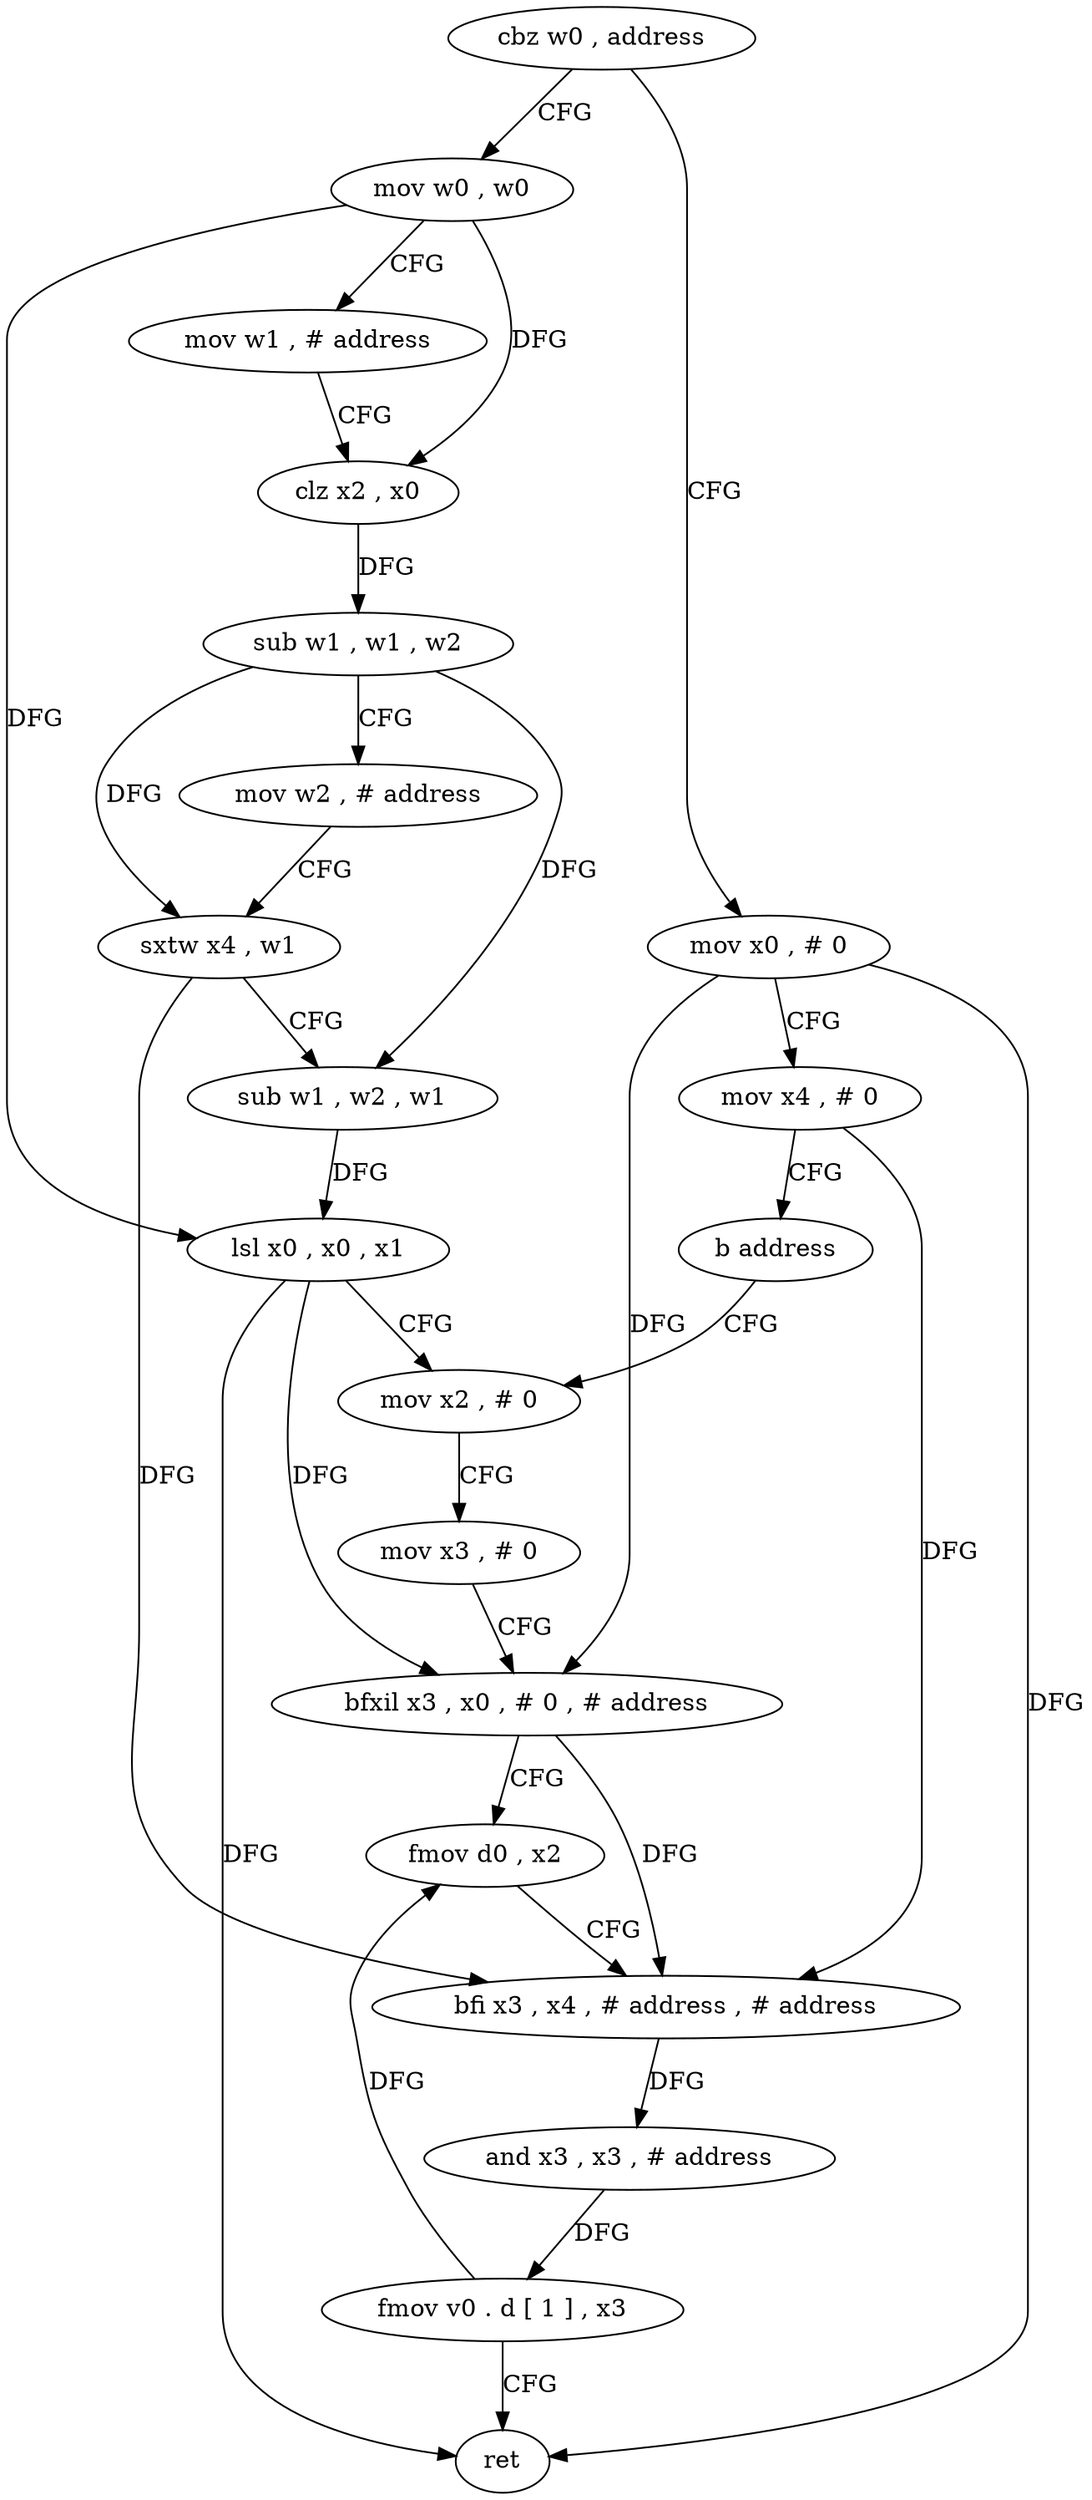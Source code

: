 digraph "func" {
"4543348" [label = "cbz w0 , address" ]
"4543416" [label = "mov x0 , # 0" ]
"4543352" [label = "mov w0 , w0" ]
"4543420" [label = "mov x4 , # 0" ]
"4543424" [label = "b address" ]
"4543384" [label = "mov x2 , # 0" ]
"4543356" [label = "mov w1 , # address" ]
"4543360" [label = "clz x2 , x0" ]
"4543364" [label = "sub w1 , w1 , w2" ]
"4543368" [label = "mov w2 , # address" ]
"4543372" [label = "sxtw x4 , w1" ]
"4543376" [label = "sub w1 , w2 , w1" ]
"4543380" [label = "lsl x0 , x0 , x1" ]
"4543388" [label = "mov x3 , # 0" ]
"4543392" [label = "bfxil x3 , x0 , # 0 , # address" ]
"4543396" [label = "fmov d0 , x2" ]
"4543400" [label = "bfi x3 , x4 , # address , # address" ]
"4543404" [label = "and x3 , x3 , # address" ]
"4543408" [label = "fmov v0 . d [ 1 ] , x3" ]
"4543412" [label = "ret" ]
"4543348" -> "4543416" [ label = "CFG" ]
"4543348" -> "4543352" [ label = "CFG" ]
"4543416" -> "4543420" [ label = "CFG" ]
"4543416" -> "4543392" [ label = "DFG" ]
"4543416" -> "4543412" [ label = "DFG" ]
"4543352" -> "4543356" [ label = "CFG" ]
"4543352" -> "4543360" [ label = "DFG" ]
"4543352" -> "4543380" [ label = "DFG" ]
"4543420" -> "4543424" [ label = "CFG" ]
"4543420" -> "4543400" [ label = "DFG" ]
"4543424" -> "4543384" [ label = "CFG" ]
"4543384" -> "4543388" [ label = "CFG" ]
"4543356" -> "4543360" [ label = "CFG" ]
"4543360" -> "4543364" [ label = "DFG" ]
"4543364" -> "4543368" [ label = "CFG" ]
"4543364" -> "4543372" [ label = "DFG" ]
"4543364" -> "4543376" [ label = "DFG" ]
"4543368" -> "4543372" [ label = "CFG" ]
"4543372" -> "4543376" [ label = "CFG" ]
"4543372" -> "4543400" [ label = "DFG" ]
"4543376" -> "4543380" [ label = "DFG" ]
"4543380" -> "4543384" [ label = "CFG" ]
"4543380" -> "4543392" [ label = "DFG" ]
"4543380" -> "4543412" [ label = "DFG" ]
"4543388" -> "4543392" [ label = "CFG" ]
"4543392" -> "4543396" [ label = "CFG" ]
"4543392" -> "4543400" [ label = "DFG" ]
"4543396" -> "4543400" [ label = "CFG" ]
"4543400" -> "4543404" [ label = "DFG" ]
"4543404" -> "4543408" [ label = "DFG" ]
"4543408" -> "4543412" [ label = "CFG" ]
"4543408" -> "4543396" [ label = "DFG" ]
}
